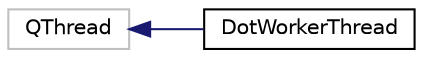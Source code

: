 digraph "Graphical Class Hierarchy"
{
 // INTERACTIVE_SVG=YES
  edge [fontname="Helvetica",fontsize="10",labelfontname="Helvetica",labelfontsize="10"];
  node [fontname="Helvetica",fontsize="10",shape=record];
  rankdir="LR";
  Node353 [label="QThread",height=0.2,width=0.4,color="grey75", fillcolor="white", style="filled"];
  Node353 -> Node0 [dir="back",color="midnightblue",fontsize="10",style="solid",fontname="Helvetica"];
  Node0 [label="DotWorkerThread",height=0.2,width=0.4,color="black", fillcolor="white", style="filled",URL="$d5/d99/class_dot_worker_thread.html",tooltip="Worker thread to execute a dot run. "];
}
